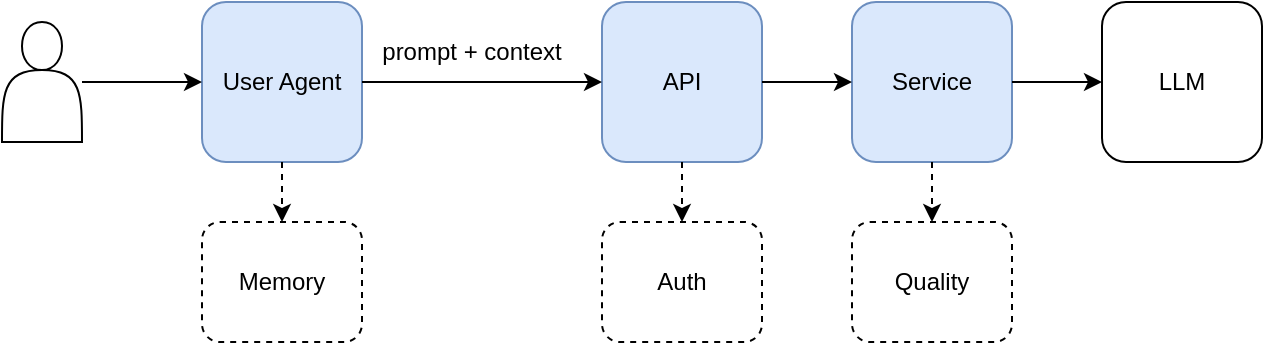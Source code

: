 <mxfile version="26.0.5">
  <diagram name="Page-1" id="TR5sEHsPR-A56FJRqs4F">
    <mxGraphModel dx="1434" dy="738" grid="1" gridSize="10" guides="1" tooltips="1" connect="1" arrows="1" fold="1" page="1" pageScale="1" pageWidth="850" pageHeight="1100" math="0" shadow="0">
      <root>
        <mxCell id="0" />
        <mxCell id="1" parent="0" />
        <mxCell id="nJXbT9FgGnLmUq8w1Ts0-6" value="" style="shape=actor;whiteSpace=wrap;html=1;" vertex="1" parent="1">
          <mxGeometry x="40" y="230" width="40" height="60" as="geometry" />
        </mxCell>
        <mxCell id="nJXbT9FgGnLmUq8w1Ts0-7" value="User Agent" style="rounded=1;whiteSpace=wrap;html=1;fillColor=#dae8fc;strokeColor=#6c8ebf;" vertex="1" parent="1">
          <mxGeometry x="140" y="220" width="80" height="80" as="geometry" />
        </mxCell>
        <mxCell id="nJXbT9FgGnLmUq8w1Ts0-8" value="API" style="rounded=1;whiteSpace=wrap;html=1;fillColor=#dae8fc;strokeColor=#6c8ebf;" vertex="1" parent="1">
          <mxGeometry x="340" y="220" width="80" height="80" as="geometry" />
        </mxCell>
        <mxCell id="nJXbT9FgGnLmUq8w1Ts0-9" value="LLM" style="rounded=1;whiteSpace=wrap;html=1;" vertex="1" parent="1">
          <mxGeometry x="590" y="220" width="80" height="80" as="geometry" />
        </mxCell>
        <mxCell id="nJXbT9FgGnLmUq8w1Ts0-10" value="Service" style="rounded=1;whiteSpace=wrap;html=1;fillColor=#dae8fc;strokeColor=#6c8ebf;" vertex="1" parent="1">
          <mxGeometry x="465" y="220" width="80" height="80" as="geometry" />
        </mxCell>
        <mxCell id="nJXbT9FgGnLmUq8w1Ts0-11" value="" style="endArrow=classic;html=1;rounded=0;" edge="1" parent="1" source="nJXbT9FgGnLmUq8w1Ts0-6" target="nJXbT9FgGnLmUq8w1Ts0-7">
          <mxGeometry width="50" height="50" relative="1" as="geometry">
            <mxPoint x="350" y="320" as="sourcePoint" />
            <mxPoint x="400" y="270" as="targetPoint" />
          </mxGeometry>
        </mxCell>
        <mxCell id="nJXbT9FgGnLmUq8w1Ts0-12" value="" style="endArrow=classic;html=1;rounded=0;" edge="1" parent="1" source="nJXbT9FgGnLmUq8w1Ts0-7" target="nJXbT9FgGnLmUq8w1Ts0-8">
          <mxGeometry width="50" height="50" relative="1" as="geometry">
            <mxPoint x="190" y="270" as="sourcePoint" />
            <mxPoint x="230" y="270" as="targetPoint" />
          </mxGeometry>
        </mxCell>
        <mxCell id="nJXbT9FgGnLmUq8w1Ts0-13" value="" style="endArrow=classic;html=1;rounded=0;" edge="1" parent="1" source="nJXbT9FgGnLmUq8w1Ts0-8" target="nJXbT9FgGnLmUq8w1Ts0-10">
          <mxGeometry width="50" height="50" relative="1" as="geometry">
            <mxPoint x="310" y="270" as="sourcePoint" />
            <mxPoint x="350" y="270" as="targetPoint" />
          </mxGeometry>
        </mxCell>
        <mxCell id="nJXbT9FgGnLmUq8w1Ts0-14" value="" style="endArrow=classic;html=1;rounded=0;" edge="1" parent="1" source="nJXbT9FgGnLmUq8w1Ts0-10" target="nJXbT9FgGnLmUq8w1Ts0-9">
          <mxGeometry width="50" height="50" relative="1" as="geometry">
            <mxPoint x="430" y="270" as="sourcePoint" />
            <mxPoint x="475" y="270" as="targetPoint" />
          </mxGeometry>
        </mxCell>
        <mxCell id="nJXbT9FgGnLmUq8w1Ts0-15" value="Memory" style="rounded=1;whiteSpace=wrap;html=1;dashed=1;" vertex="1" parent="1">
          <mxGeometry x="140" y="330" width="80" height="60" as="geometry" />
        </mxCell>
        <mxCell id="nJXbT9FgGnLmUq8w1Ts0-16" value="" style="endArrow=classic;html=1;rounded=0;entryX=0.5;entryY=0;entryDx=0;entryDy=0;strokeColor=none;" edge="1" parent="1" source="nJXbT9FgGnLmUq8w1Ts0-7" target="nJXbT9FgGnLmUq8w1Ts0-15">
          <mxGeometry width="50" height="50" relative="1" as="geometry">
            <mxPoint x="110" y="270" as="sourcePoint" />
            <mxPoint x="150" y="270" as="targetPoint" />
          </mxGeometry>
        </mxCell>
        <mxCell id="nJXbT9FgGnLmUq8w1Ts0-17" value="" style="endArrow=classic;html=1;rounded=0;dashed=1;" edge="1" parent="1" source="nJXbT9FgGnLmUq8w1Ts0-7" target="nJXbT9FgGnLmUq8w1Ts0-15">
          <mxGeometry width="50" height="50" relative="1" as="geometry">
            <mxPoint x="110" y="270" as="sourcePoint" />
            <mxPoint x="150" y="270" as="targetPoint" />
          </mxGeometry>
        </mxCell>
        <mxCell id="nJXbT9FgGnLmUq8w1Ts0-18" value="Auth" style="rounded=1;whiteSpace=wrap;html=1;dashed=1;" vertex="1" parent="1">
          <mxGeometry x="340" y="330" width="80" height="60" as="geometry" />
        </mxCell>
        <mxCell id="nJXbT9FgGnLmUq8w1Ts0-19" value="" style="endArrow=classic;html=1;rounded=0;dashed=1;" edge="1" parent="1" source="nJXbT9FgGnLmUq8w1Ts0-8" target="nJXbT9FgGnLmUq8w1Ts0-18">
          <mxGeometry width="50" height="50" relative="1" as="geometry">
            <mxPoint x="376.667" y="280" as="sourcePoint" />
            <mxPoint x="350" y="270" as="targetPoint" />
          </mxGeometry>
        </mxCell>
        <mxCell id="nJXbT9FgGnLmUq8w1Ts0-20" value="Quality" style="rounded=1;whiteSpace=wrap;html=1;dashed=1;" vertex="1" parent="1">
          <mxGeometry x="465" y="330" width="80" height="60" as="geometry" />
        </mxCell>
        <mxCell id="nJXbT9FgGnLmUq8w1Ts0-21" value="" style="endArrow=classic;html=1;rounded=0;dashed=1;" edge="1" parent="1" source="nJXbT9FgGnLmUq8w1Ts0-10" target="nJXbT9FgGnLmUq8w1Ts0-20">
          <mxGeometry width="50" height="50" relative="1" as="geometry">
            <mxPoint x="470.001" y="270" as="sourcePoint" />
            <mxPoint x="486.43" y="280" as="targetPoint" />
          </mxGeometry>
        </mxCell>
        <mxCell id="nJXbT9FgGnLmUq8w1Ts0-22" value="prompt + context" style="text;html=1;align=center;verticalAlign=middle;whiteSpace=wrap;rounded=0;" vertex="1" parent="1">
          <mxGeometry x="200" y="230" width="150" height="30" as="geometry" />
        </mxCell>
      </root>
    </mxGraphModel>
  </diagram>
</mxfile>

